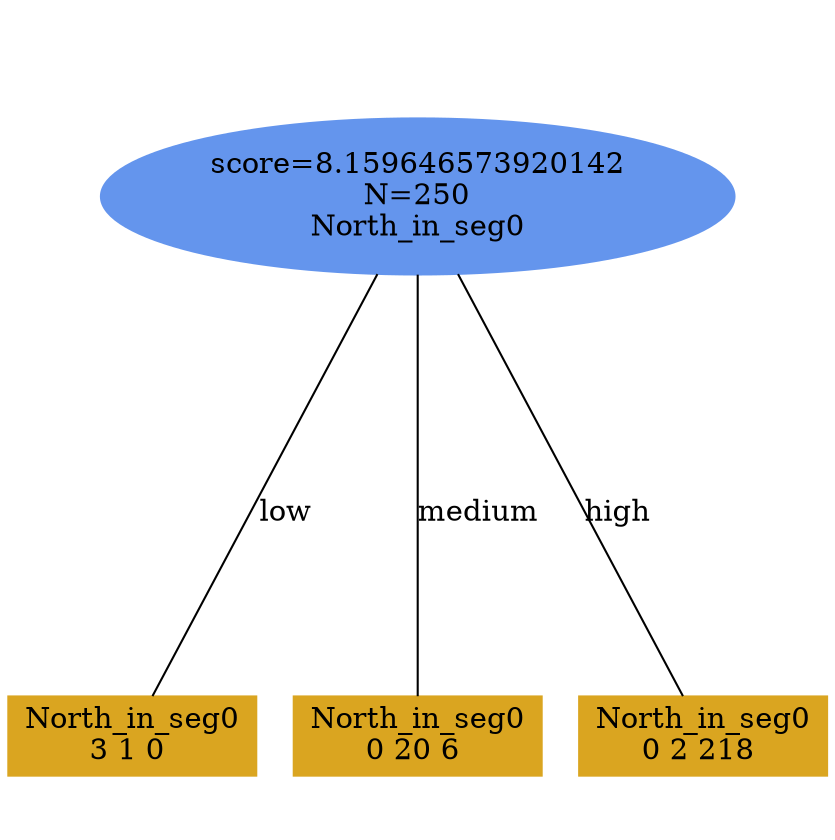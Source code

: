 digraph "DD" {
size = "7.5,10"
ratio=1.0;
center = true;
edge [dir = none];
{ rank = same; node [shape=ellipse, style=filled, color=cornflowerblue];"3310" [label="score=8.159646573920142\nN=250\nNorth_in_seg0"];}
{ rank = same; node [shape=box, style=filled, color=goldenrod];"3311" [label="North_in_seg0\n3 1 0 "];}
{ rank = same; node [shape=box, style=filled, color=goldenrod];"3312" [label="North_in_seg0\n0 20 6 "];}
{ rank = same; node [shape=box, style=filled, color=goldenrod];"3313" [label="North_in_seg0\n0 2 218 "];}
"3310" -> "3311" [label = "low"];
"3310" -> "3312" [label = "medium"];
"3310" -> "3313" [label = "high"];

}